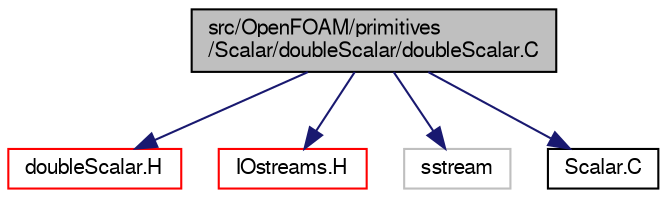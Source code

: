 digraph "src/OpenFOAM/primitives/Scalar/doubleScalar/doubleScalar.C"
{
  bgcolor="transparent";
  edge [fontname="FreeSans",fontsize="10",labelfontname="FreeSans",labelfontsize="10"];
  node [fontname="FreeSans",fontsize="10",shape=record];
  Node0 [label="src/OpenFOAM/primitives\l/Scalar/doubleScalar/doubleScalar.C",height=0.2,width=0.4,color="black", fillcolor="grey75", style="filled", fontcolor="black"];
  Node0 -> Node1 [color="midnightblue",fontsize="10",style="solid",fontname="FreeSans"];
  Node1 [label="doubleScalar.H",height=0.2,width=0.4,color="red",URL="$a12503.html"];
  Node0 -> Node22 [color="midnightblue",fontsize="10",style="solid",fontname="FreeSans"];
  Node22 [label="IOstreams.H",height=0.2,width=0.4,color="red",URL="$a09104.html",tooltip="Useful combination of include files which define Sin, Sout and Serr and the use of IO streams general..."];
  Node0 -> Node61 [color="midnightblue",fontsize="10",style="solid",fontname="FreeSans"];
  Node61 [label="sstream",height=0.2,width=0.4,color="grey75"];
  Node0 -> Node62 [color="midnightblue",fontsize="10",style="solid",fontname="FreeSans"];
  Node62 [label="Scalar.C",height=0.2,width=0.4,color="black",URL="$a12536.html"];
}
